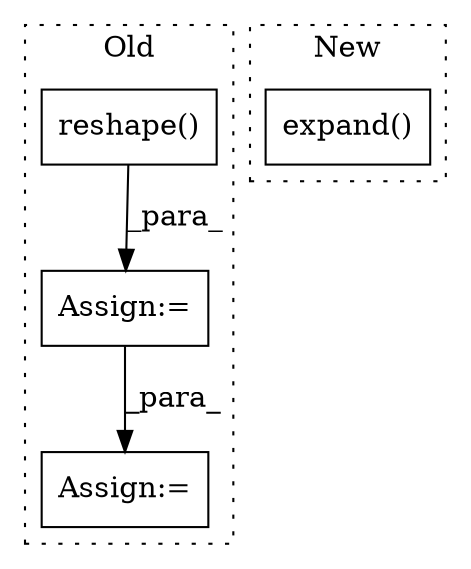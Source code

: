 digraph G {
subgraph cluster0 {
1 [label="reshape()" a="75" s="3921,4012" l="26,10" shape="box"];
3 [label="Assign:=" a="68" s="3918" l="3" shape="box"];
4 [label="Assign:=" a="68" s="4032" l="3" shape="box"];
label = "Old";
style="dotted";
}
subgraph cluster1 {
2 [label="expand()" a="75" s="3774,3812" l="19,1" shape="box"];
label = "New";
style="dotted";
}
1 -> 3 [label="_para_"];
3 -> 4 [label="_para_"];
}